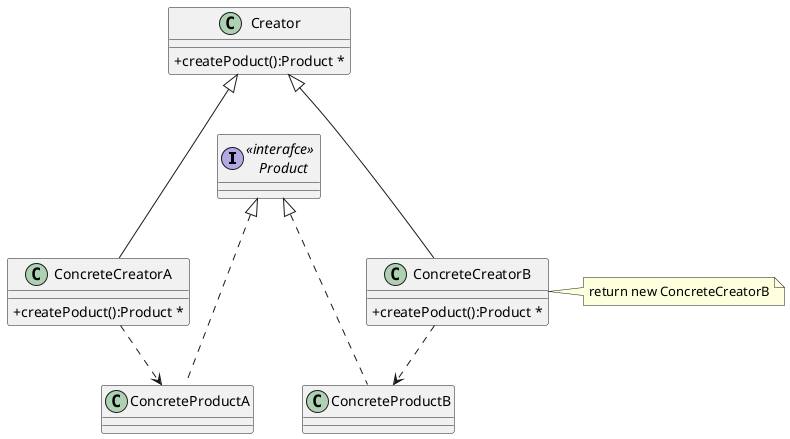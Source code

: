 @startuml
skinparam classAttributeIconSize 0

interface "<<interafce>> \n Product" as Product
{
}

class ConcreteProductA{}
class ConcreteProductB{}

ConcreteProductA -up..|> Product
ConcreteProductB -up..|> Product

class Creator
{
+ createPoduct():Product *
}


class ConcreteCreatorA
{
+ createPoduct():Product *
}
class ConcreteCreatorB
{
+ createPoduct():Product *
}

ConcreteCreatorA -up--|>Creator
ConcreteCreatorB -up--|>Creator

ConcreteCreatorA ..> ConcreteProductA
ConcreteCreatorB ..> ConcreteProductB

note  "return new ConcreteCreatorB" as createPoductConcreteCreatorB
createPoductConcreteCreatorB -left--ConcreteCreatorB
@enduml

